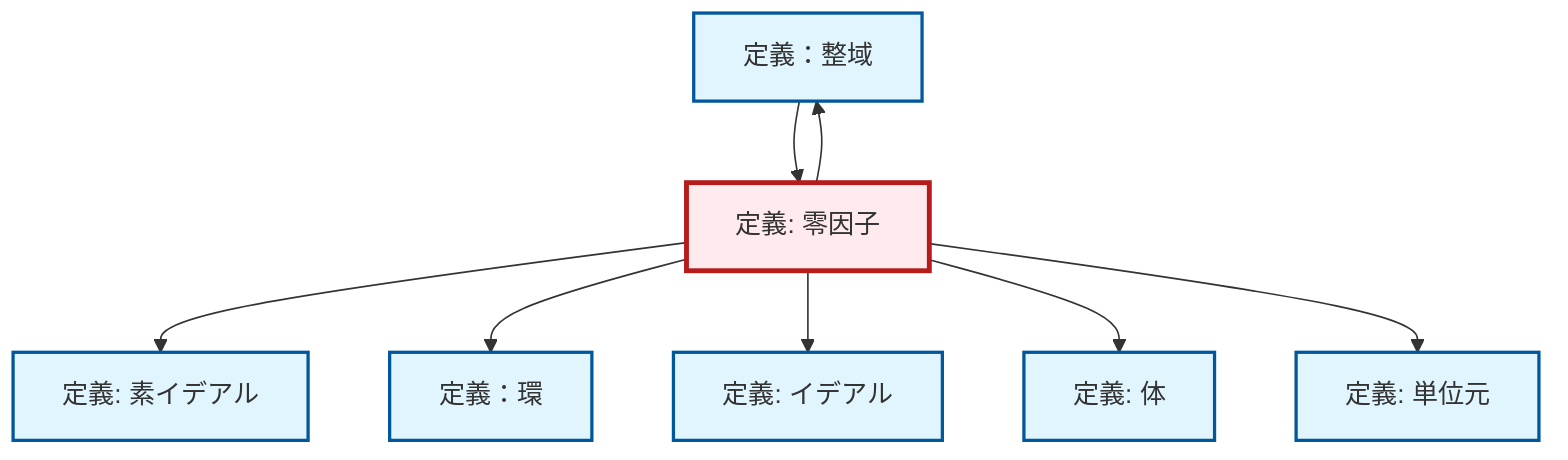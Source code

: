 graph TD
    classDef definition fill:#e1f5fe,stroke:#01579b,stroke-width:2px
    classDef theorem fill:#f3e5f5,stroke:#4a148c,stroke-width:2px
    classDef axiom fill:#fff3e0,stroke:#e65100,stroke-width:2px
    classDef example fill:#e8f5e9,stroke:#1b5e20,stroke-width:2px
    classDef current fill:#ffebee,stroke:#b71c1c,stroke-width:3px
    def-ring["定義：環"]:::definition
    def-ideal["定義: イデアル"]:::definition
    def-prime-ideal["定義: 素イデアル"]:::definition
    def-integral-domain["定義：整域"]:::definition
    def-zero-divisor["定義: 零因子"]:::definition
    def-field["定義: 体"]:::definition
    def-identity-element["定義: 単位元"]:::definition
    def-zero-divisor --> def-prime-ideal
    def-zero-divisor --> def-ring
    def-zero-divisor --> def-integral-domain
    def-zero-divisor --> def-ideal
    def-zero-divisor --> def-field
    def-zero-divisor --> def-identity-element
    def-integral-domain --> def-zero-divisor
    class def-zero-divisor current